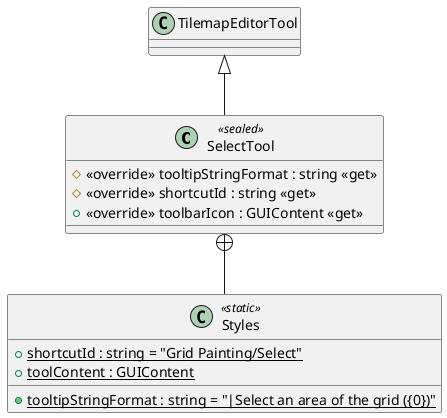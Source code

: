 @startuml
class SelectTool <<sealed>> {
    # <<override>> tooltipStringFormat : string <<get>>
    # <<override>> shortcutId : string <<get>>
    + <<override>> toolbarIcon : GUIContent <<get>>
}
class Styles <<static>> {
    + {static} tooltipStringFormat : string = "|Select an area of the grid ({0&#125;)"
    + {static} shortcutId : string = "Grid Painting/Select"
    + {static} toolContent : GUIContent
}
TilemapEditorTool <|-- SelectTool
SelectTool +-- Styles
@enduml
